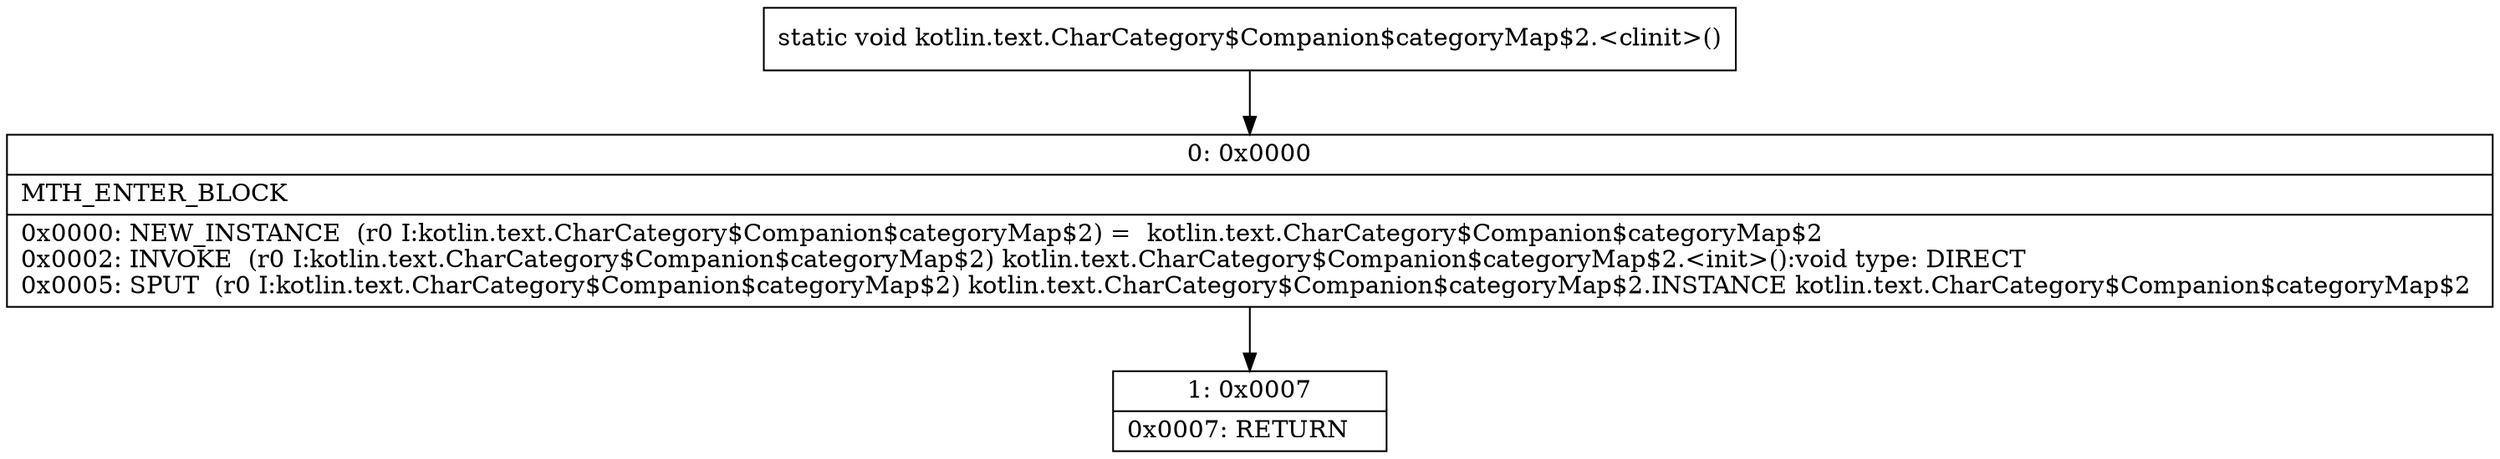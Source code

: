 digraph "CFG forkotlin.text.CharCategory$Companion$categoryMap$2.\<clinit\>()V" {
Node_0 [shape=record,label="{0\:\ 0x0000|MTH_ENTER_BLOCK\l|0x0000: NEW_INSTANCE  (r0 I:kotlin.text.CharCategory$Companion$categoryMap$2) =  kotlin.text.CharCategory$Companion$categoryMap$2 \l0x0002: INVOKE  (r0 I:kotlin.text.CharCategory$Companion$categoryMap$2) kotlin.text.CharCategory$Companion$categoryMap$2.\<init\>():void type: DIRECT \l0x0005: SPUT  (r0 I:kotlin.text.CharCategory$Companion$categoryMap$2) kotlin.text.CharCategory$Companion$categoryMap$2.INSTANCE kotlin.text.CharCategory$Companion$categoryMap$2 \l}"];
Node_1 [shape=record,label="{1\:\ 0x0007|0x0007: RETURN   \l}"];
MethodNode[shape=record,label="{static void kotlin.text.CharCategory$Companion$categoryMap$2.\<clinit\>() }"];
MethodNode -> Node_0;
Node_0 -> Node_1;
}

